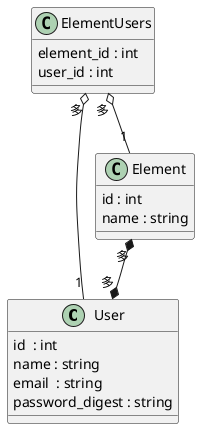 @startuml

class User {
  id  : int
  name : string
  email  : string
  password_digest : string
}

class ElementUsers {
  element_id : int
  user_id : int
}

class Element {
  id : int
  name : string
}

ElementUsers  "多" o-- "1"  User 
ElementUsers  "多" o-- "1"  Element 
Element "多" *--* "多" User

@enduml

